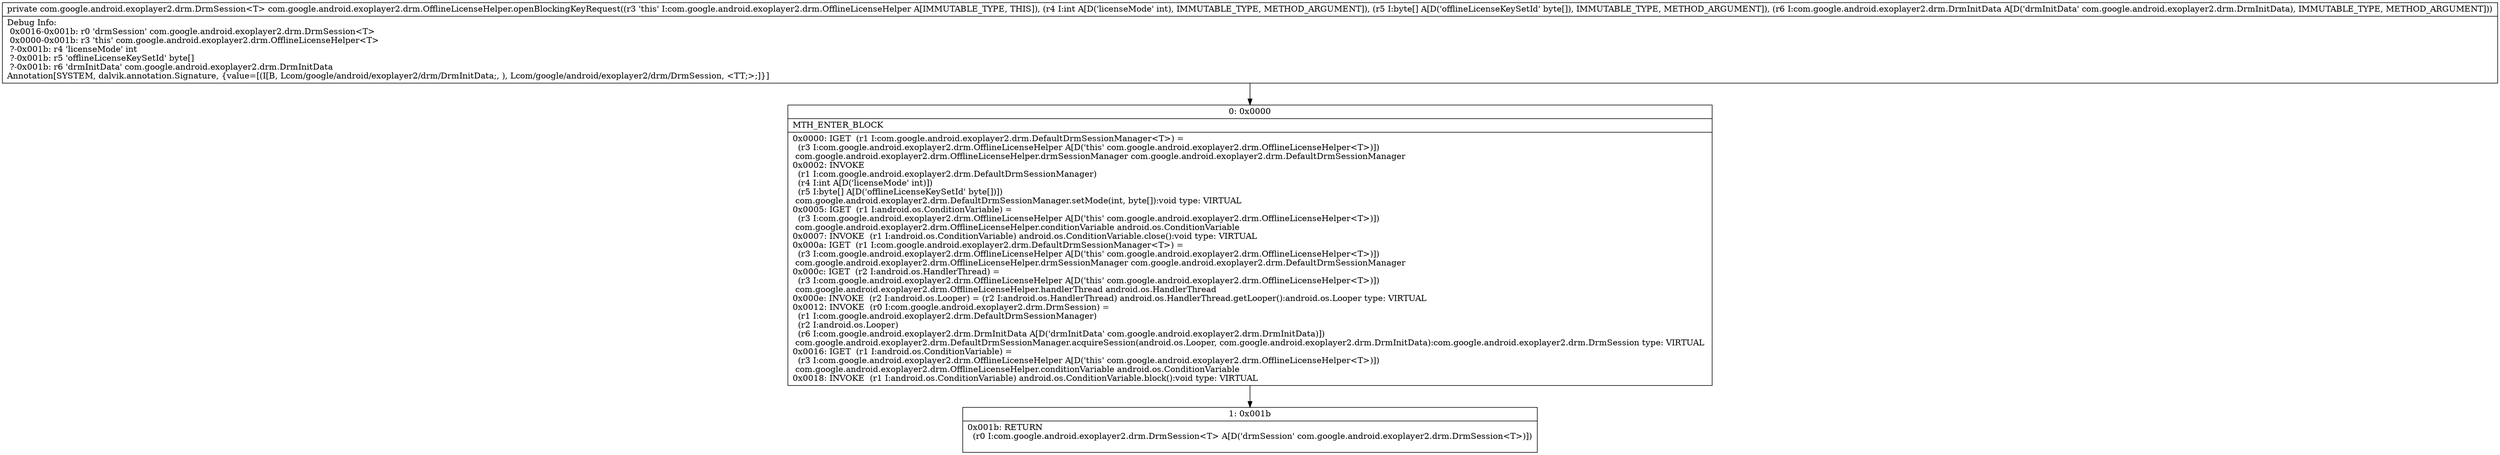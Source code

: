 digraph "CFG forcom.google.android.exoplayer2.drm.OfflineLicenseHelper.openBlockingKeyRequest(I[BLcom\/google\/android\/exoplayer2\/drm\/DrmInitData;)Lcom\/google\/android\/exoplayer2\/drm\/DrmSession;" {
Node_0 [shape=record,label="{0\:\ 0x0000|MTH_ENTER_BLOCK\l|0x0000: IGET  (r1 I:com.google.android.exoplayer2.drm.DefaultDrmSessionManager\<T\>) = \l  (r3 I:com.google.android.exoplayer2.drm.OfflineLicenseHelper A[D('this' com.google.android.exoplayer2.drm.OfflineLicenseHelper\<T\>)])\l com.google.android.exoplayer2.drm.OfflineLicenseHelper.drmSessionManager com.google.android.exoplayer2.drm.DefaultDrmSessionManager \l0x0002: INVOKE  \l  (r1 I:com.google.android.exoplayer2.drm.DefaultDrmSessionManager)\l  (r4 I:int A[D('licenseMode' int)])\l  (r5 I:byte[] A[D('offlineLicenseKeySetId' byte[])])\l com.google.android.exoplayer2.drm.DefaultDrmSessionManager.setMode(int, byte[]):void type: VIRTUAL \l0x0005: IGET  (r1 I:android.os.ConditionVariable) = \l  (r3 I:com.google.android.exoplayer2.drm.OfflineLicenseHelper A[D('this' com.google.android.exoplayer2.drm.OfflineLicenseHelper\<T\>)])\l com.google.android.exoplayer2.drm.OfflineLicenseHelper.conditionVariable android.os.ConditionVariable \l0x0007: INVOKE  (r1 I:android.os.ConditionVariable) android.os.ConditionVariable.close():void type: VIRTUAL \l0x000a: IGET  (r1 I:com.google.android.exoplayer2.drm.DefaultDrmSessionManager\<T\>) = \l  (r3 I:com.google.android.exoplayer2.drm.OfflineLicenseHelper A[D('this' com.google.android.exoplayer2.drm.OfflineLicenseHelper\<T\>)])\l com.google.android.exoplayer2.drm.OfflineLicenseHelper.drmSessionManager com.google.android.exoplayer2.drm.DefaultDrmSessionManager \l0x000c: IGET  (r2 I:android.os.HandlerThread) = \l  (r3 I:com.google.android.exoplayer2.drm.OfflineLicenseHelper A[D('this' com.google.android.exoplayer2.drm.OfflineLicenseHelper\<T\>)])\l com.google.android.exoplayer2.drm.OfflineLicenseHelper.handlerThread android.os.HandlerThread \l0x000e: INVOKE  (r2 I:android.os.Looper) = (r2 I:android.os.HandlerThread) android.os.HandlerThread.getLooper():android.os.Looper type: VIRTUAL \l0x0012: INVOKE  (r0 I:com.google.android.exoplayer2.drm.DrmSession) = \l  (r1 I:com.google.android.exoplayer2.drm.DefaultDrmSessionManager)\l  (r2 I:android.os.Looper)\l  (r6 I:com.google.android.exoplayer2.drm.DrmInitData A[D('drmInitData' com.google.android.exoplayer2.drm.DrmInitData)])\l com.google.android.exoplayer2.drm.DefaultDrmSessionManager.acquireSession(android.os.Looper, com.google.android.exoplayer2.drm.DrmInitData):com.google.android.exoplayer2.drm.DrmSession type: VIRTUAL \l0x0016: IGET  (r1 I:android.os.ConditionVariable) = \l  (r3 I:com.google.android.exoplayer2.drm.OfflineLicenseHelper A[D('this' com.google.android.exoplayer2.drm.OfflineLicenseHelper\<T\>)])\l com.google.android.exoplayer2.drm.OfflineLicenseHelper.conditionVariable android.os.ConditionVariable \l0x0018: INVOKE  (r1 I:android.os.ConditionVariable) android.os.ConditionVariable.block():void type: VIRTUAL \l}"];
Node_1 [shape=record,label="{1\:\ 0x001b|0x001b: RETURN  \l  (r0 I:com.google.android.exoplayer2.drm.DrmSession\<T\> A[D('drmSession' com.google.android.exoplayer2.drm.DrmSession\<T\>)])\l \l}"];
MethodNode[shape=record,label="{private com.google.android.exoplayer2.drm.DrmSession\<T\> com.google.android.exoplayer2.drm.OfflineLicenseHelper.openBlockingKeyRequest((r3 'this' I:com.google.android.exoplayer2.drm.OfflineLicenseHelper A[IMMUTABLE_TYPE, THIS]), (r4 I:int A[D('licenseMode' int), IMMUTABLE_TYPE, METHOD_ARGUMENT]), (r5 I:byte[] A[D('offlineLicenseKeySetId' byte[]), IMMUTABLE_TYPE, METHOD_ARGUMENT]), (r6 I:com.google.android.exoplayer2.drm.DrmInitData A[D('drmInitData' com.google.android.exoplayer2.drm.DrmInitData), IMMUTABLE_TYPE, METHOD_ARGUMENT]))  | Debug Info:\l  0x0016\-0x001b: r0 'drmSession' com.google.android.exoplayer2.drm.DrmSession\<T\>\l  0x0000\-0x001b: r3 'this' com.google.android.exoplayer2.drm.OfflineLicenseHelper\<T\>\l  ?\-0x001b: r4 'licenseMode' int\l  ?\-0x001b: r5 'offlineLicenseKeySetId' byte[]\l  ?\-0x001b: r6 'drmInitData' com.google.android.exoplayer2.drm.DrmInitData\lAnnotation[SYSTEM, dalvik.annotation.Signature, \{value=[(I[B, Lcom\/google\/android\/exoplayer2\/drm\/DrmInitData;, ), Lcom\/google\/android\/exoplayer2\/drm\/DrmSession, \<TT;\>;]\}]\l}"];
MethodNode -> Node_0;
Node_0 -> Node_1;
}

